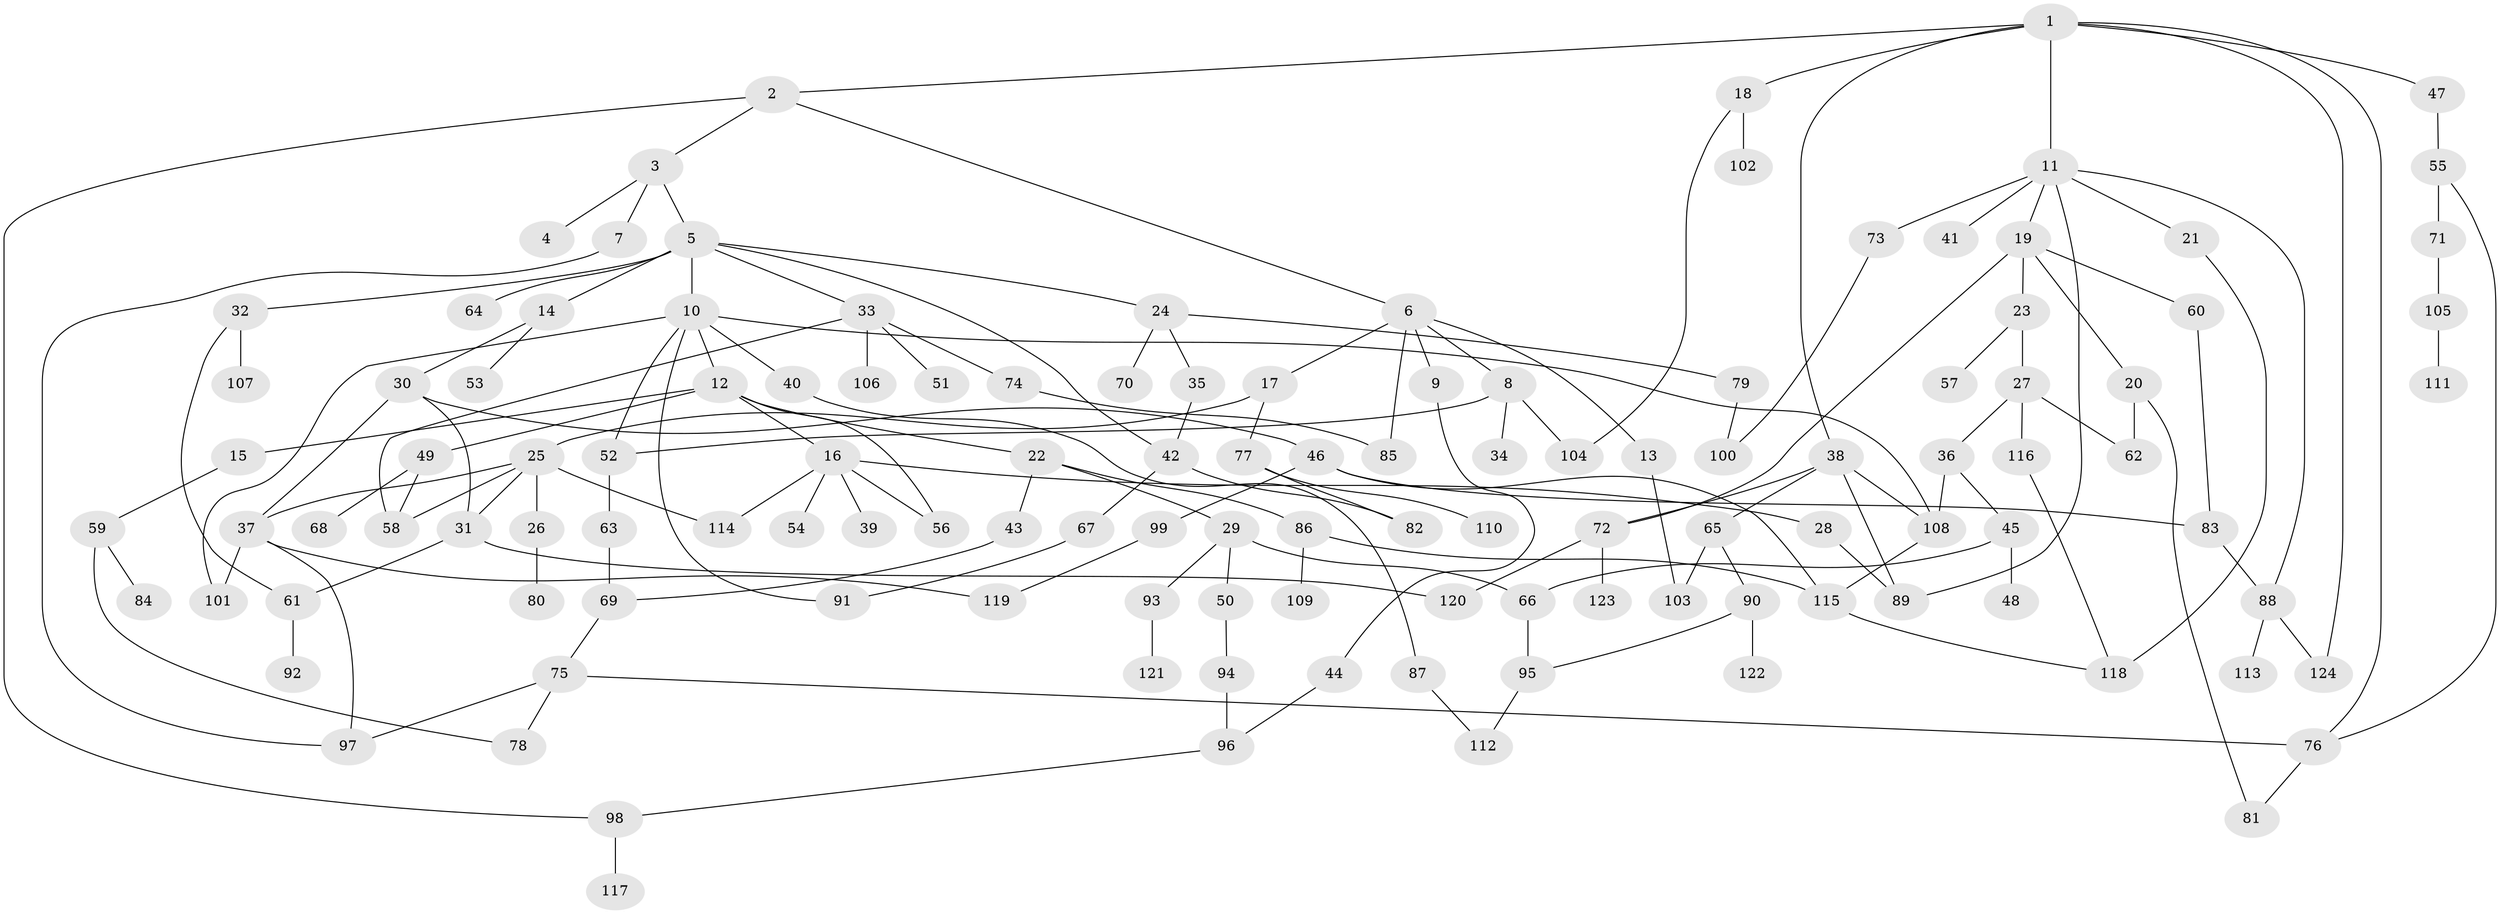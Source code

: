 // Generated by graph-tools (version 1.1) at 2025/41/03/09/25 04:41:12]
// undirected, 124 vertices, 166 edges
graph export_dot {
graph [start="1"]
  node [color=gray90,style=filled];
  1;
  2;
  3;
  4;
  5;
  6;
  7;
  8;
  9;
  10;
  11;
  12;
  13;
  14;
  15;
  16;
  17;
  18;
  19;
  20;
  21;
  22;
  23;
  24;
  25;
  26;
  27;
  28;
  29;
  30;
  31;
  32;
  33;
  34;
  35;
  36;
  37;
  38;
  39;
  40;
  41;
  42;
  43;
  44;
  45;
  46;
  47;
  48;
  49;
  50;
  51;
  52;
  53;
  54;
  55;
  56;
  57;
  58;
  59;
  60;
  61;
  62;
  63;
  64;
  65;
  66;
  67;
  68;
  69;
  70;
  71;
  72;
  73;
  74;
  75;
  76;
  77;
  78;
  79;
  80;
  81;
  82;
  83;
  84;
  85;
  86;
  87;
  88;
  89;
  90;
  91;
  92;
  93;
  94;
  95;
  96;
  97;
  98;
  99;
  100;
  101;
  102;
  103;
  104;
  105;
  106;
  107;
  108;
  109;
  110;
  111;
  112;
  113;
  114;
  115;
  116;
  117;
  118;
  119;
  120;
  121;
  122;
  123;
  124;
  1 -- 2;
  1 -- 11;
  1 -- 18;
  1 -- 38;
  1 -- 47;
  1 -- 124;
  1 -- 76;
  2 -- 3;
  2 -- 6;
  2 -- 98;
  3 -- 4;
  3 -- 5;
  3 -- 7;
  5 -- 10;
  5 -- 14;
  5 -- 24;
  5 -- 32;
  5 -- 33;
  5 -- 64;
  5 -- 42;
  6 -- 8;
  6 -- 9;
  6 -- 13;
  6 -- 17;
  6 -- 85;
  7 -- 97;
  8 -- 34;
  8 -- 104;
  8 -- 52;
  9 -- 44;
  10 -- 12;
  10 -- 40;
  10 -- 52;
  10 -- 91;
  10 -- 101;
  10 -- 108;
  11 -- 19;
  11 -- 21;
  11 -- 41;
  11 -- 73;
  11 -- 88;
  11 -- 89;
  12 -- 15;
  12 -- 16;
  12 -- 22;
  12 -- 49;
  12 -- 56;
  13 -- 103;
  14 -- 30;
  14 -- 53;
  15 -- 59;
  16 -- 28;
  16 -- 39;
  16 -- 54;
  16 -- 56;
  16 -- 114;
  17 -- 25;
  17 -- 77;
  18 -- 102;
  18 -- 104;
  19 -- 20;
  19 -- 23;
  19 -- 60;
  19 -- 72;
  20 -- 62;
  20 -- 81;
  21 -- 118;
  22 -- 29;
  22 -- 43;
  22 -- 86;
  23 -- 27;
  23 -- 57;
  24 -- 35;
  24 -- 70;
  24 -- 79;
  25 -- 26;
  25 -- 37;
  25 -- 114;
  25 -- 31;
  25 -- 58;
  26 -- 80;
  27 -- 36;
  27 -- 116;
  27 -- 62;
  28 -- 89;
  29 -- 50;
  29 -- 93;
  29 -- 66;
  30 -- 31;
  30 -- 37;
  30 -- 46;
  31 -- 61;
  31 -- 120;
  32 -- 107;
  32 -- 61;
  33 -- 51;
  33 -- 58;
  33 -- 74;
  33 -- 106;
  35 -- 42;
  36 -- 45;
  36 -- 108;
  37 -- 97;
  37 -- 101;
  37 -- 119;
  38 -- 65;
  38 -- 72;
  38 -- 89;
  38 -- 108;
  40 -- 87;
  42 -- 67;
  42 -- 82;
  43 -- 69;
  44 -- 96;
  45 -- 48;
  45 -- 66;
  46 -- 83;
  46 -- 99;
  46 -- 115;
  47 -- 55;
  49 -- 68;
  49 -- 58;
  50 -- 94;
  52 -- 63;
  55 -- 71;
  55 -- 76;
  59 -- 78;
  59 -- 84;
  60 -- 83;
  61 -- 92;
  63 -- 69;
  65 -- 90;
  65 -- 103;
  66 -- 95;
  67 -- 91;
  69 -- 75;
  71 -- 105;
  72 -- 120;
  72 -- 123;
  73 -- 100;
  74 -- 85;
  75 -- 76;
  75 -- 78;
  75 -- 97;
  76 -- 81;
  77 -- 110;
  77 -- 82;
  79 -- 100;
  83 -- 88;
  86 -- 109;
  86 -- 115;
  87 -- 112;
  88 -- 113;
  88 -- 124;
  90 -- 122;
  90 -- 95;
  93 -- 121;
  94 -- 96;
  95 -- 112;
  96 -- 98;
  98 -- 117;
  99 -- 119;
  105 -- 111;
  108 -- 115;
  115 -- 118;
  116 -- 118;
}
